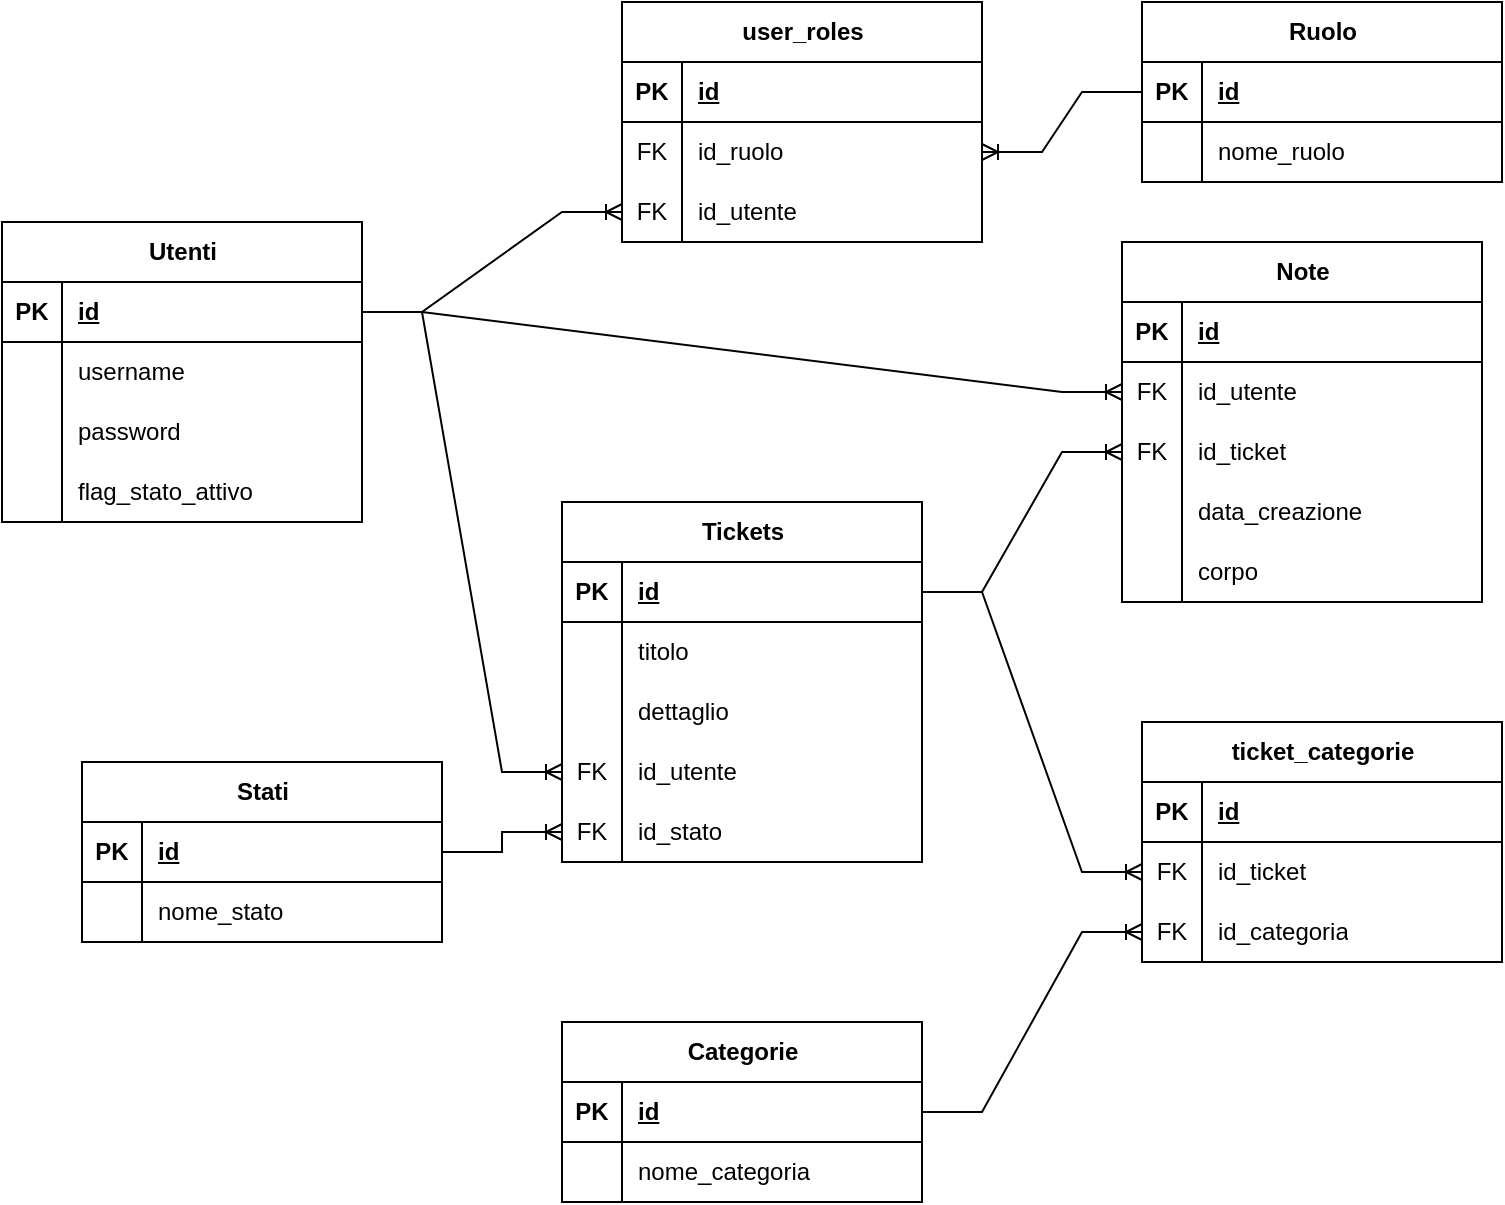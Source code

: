 <mxfile version="24.5.4" type="device">
  <diagram id="R2lEEEUBdFMjLlhIrx00" name="Page-1">
    <mxGraphModel dx="1122" dy="615" grid="1" gridSize="10" guides="1" tooltips="1" connect="1" arrows="1" fold="1" page="1" pageScale="1" pageWidth="850" pageHeight="1100" math="0" shadow="0" extFonts="Permanent Marker^https://fonts.googleapis.com/css?family=Permanent+Marker">
      <root>
        <mxCell id="0" />
        <mxCell id="1" parent="0" />
        <mxCell id="zZcXMnrEHXtd3ivejNLc-14" value="Tickets" style="shape=table;startSize=30;container=1;collapsible=1;childLayout=tableLayout;fixedRows=1;rowLines=0;fontStyle=1;align=center;resizeLast=1;html=1;" vertex="1" parent="1">
          <mxGeometry x="300" y="520" width="180" height="180" as="geometry" />
        </mxCell>
        <mxCell id="zZcXMnrEHXtd3ivejNLc-15" value="" style="shape=tableRow;horizontal=0;startSize=0;swimlaneHead=0;swimlaneBody=0;fillColor=none;collapsible=0;dropTarget=0;points=[[0,0.5],[1,0.5]];portConstraint=eastwest;top=0;left=0;right=0;bottom=1;" vertex="1" parent="zZcXMnrEHXtd3ivejNLc-14">
          <mxGeometry y="30" width="180" height="30" as="geometry" />
        </mxCell>
        <mxCell id="zZcXMnrEHXtd3ivejNLc-16" value="PK" style="shape=partialRectangle;connectable=0;fillColor=none;top=0;left=0;bottom=0;right=0;fontStyle=1;overflow=hidden;whiteSpace=wrap;html=1;" vertex="1" parent="zZcXMnrEHXtd3ivejNLc-15">
          <mxGeometry width="30" height="30" as="geometry">
            <mxRectangle width="30" height="30" as="alternateBounds" />
          </mxGeometry>
        </mxCell>
        <mxCell id="zZcXMnrEHXtd3ivejNLc-17" value="id" style="shape=partialRectangle;connectable=0;fillColor=none;top=0;left=0;bottom=0;right=0;align=left;spacingLeft=6;fontStyle=5;overflow=hidden;whiteSpace=wrap;html=1;" vertex="1" parent="zZcXMnrEHXtd3ivejNLc-15">
          <mxGeometry x="30" width="150" height="30" as="geometry">
            <mxRectangle width="150" height="30" as="alternateBounds" />
          </mxGeometry>
        </mxCell>
        <mxCell id="zZcXMnrEHXtd3ivejNLc-24" value="" style="shape=tableRow;horizontal=0;startSize=0;swimlaneHead=0;swimlaneBody=0;fillColor=none;collapsible=0;dropTarget=0;points=[[0,0.5],[1,0.5]];portConstraint=eastwest;top=0;left=0;right=0;bottom=0;" vertex="1" parent="zZcXMnrEHXtd3ivejNLc-14">
          <mxGeometry y="60" width="180" height="30" as="geometry" />
        </mxCell>
        <mxCell id="zZcXMnrEHXtd3ivejNLc-25" value="" style="shape=partialRectangle;connectable=0;fillColor=none;top=0;left=0;bottom=0;right=0;editable=1;overflow=hidden;whiteSpace=wrap;html=1;" vertex="1" parent="zZcXMnrEHXtd3ivejNLc-24">
          <mxGeometry width="30" height="30" as="geometry">
            <mxRectangle width="30" height="30" as="alternateBounds" />
          </mxGeometry>
        </mxCell>
        <mxCell id="zZcXMnrEHXtd3ivejNLc-26" value="titolo" style="shape=partialRectangle;connectable=0;fillColor=none;top=0;left=0;bottom=0;right=0;align=left;spacingLeft=6;overflow=hidden;whiteSpace=wrap;html=1;" vertex="1" parent="zZcXMnrEHXtd3ivejNLc-24">
          <mxGeometry x="30" width="150" height="30" as="geometry">
            <mxRectangle width="150" height="30" as="alternateBounds" />
          </mxGeometry>
        </mxCell>
        <mxCell id="zZcXMnrEHXtd3ivejNLc-136" value="" style="shape=tableRow;horizontal=0;startSize=0;swimlaneHead=0;swimlaneBody=0;fillColor=none;collapsible=0;dropTarget=0;points=[[0,0.5],[1,0.5]];portConstraint=eastwest;top=0;left=0;right=0;bottom=0;" vertex="1" parent="zZcXMnrEHXtd3ivejNLc-14">
          <mxGeometry y="90" width="180" height="30" as="geometry" />
        </mxCell>
        <mxCell id="zZcXMnrEHXtd3ivejNLc-137" value="" style="shape=partialRectangle;connectable=0;fillColor=none;top=0;left=0;bottom=0;right=0;editable=1;overflow=hidden;whiteSpace=wrap;html=1;" vertex="1" parent="zZcXMnrEHXtd3ivejNLc-136">
          <mxGeometry width="30" height="30" as="geometry">
            <mxRectangle width="30" height="30" as="alternateBounds" />
          </mxGeometry>
        </mxCell>
        <mxCell id="zZcXMnrEHXtd3ivejNLc-138" value="dettaglio" style="shape=partialRectangle;connectable=0;fillColor=none;top=0;left=0;bottom=0;right=0;align=left;spacingLeft=6;overflow=hidden;whiteSpace=wrap;html=1;" vertex="1" parent="zZcXMnrEHXtd3ivejNLc-136">
          <mxGeometry x="30" width="150" height="30" as="geometry">
            <mxRectangle width="150" height="30" as="alternateBounds" />
          </mxGeometry>
        </mxCell>
        <mxCell id="zZcXMnrEHXtd3ivejNLc-21" value="" style="shape=tableRow;horizontal=0;startSize=0;swimlaneHead=0;swimlaneBody=0;fillColor=none;collapsible=0;dropTarget=0;points=[[0,0.5],[1,0.5]];portConstraint=eastwest;top=0;left=0;right=0;bottom=0;" vertex="1" parent="zZcXMnrEHXtd3ivejNLc-14">
          <mxGeometry y="120" width="180" height="30" as="geometry" />
        </mxCell>
        <mxCell id="zZcXMnrEHXtd3ivejNLc-22" value="FK" style="shape=partialRectangle;connectable=0;fillColor=none;top=0;left=0;bottom=0;right=0;editable=1;overflow=hidden;whiteSpace=wrap;html=1;" vertex="1" parent="zZcXMnrEHXtd3ivejNLc-21">
          <mxGeometry width="30" height="30" as="geometry">
            <mxRectangle width="30" height="30" as="alternateBounds" />
          </mxGeometry>
        </mxCell>
        <mxCell id="zZcXMnrEHXtd3ivejNLc-23" value="id_utente" style="shape=partialRectangle;connectable=0;fillColor=none;top=0;left=0;bottom=0;right=0;align=left;spacingLeft=6;overflow=hidden;whiteSpace=wrap;html=1;" vertex="1" parent="zZcXMnrEHXtd3ivejNLc-21">
          <mxGeometry x="30" width="150" height="30" as="geometry">
            <mxRectangle width="150" height="30" as="alternateBounds" />
          </mxGeometry>
        </mxCell>
        <mxCell id="zZcXMnrEHXtd3ivejNLc-18" value="" style="shape=tableRow;horizontal=0;startSize=0;swimlaneHead=0;swimlaneBody=0;fillColor=none;collapsible=0;dropTarget=0;points=[[0,0.5],[1,0.5]];portConstraint=eastwest;top=0;left=0;right=0;bottom=0;" vertex="1" parent="zZcXMnrEHXtd3ivejNLc-14">
          <mxGeometry y="150" width="180" height="30" as="geometry" />
        </mxCell>
        <mxCell id="zZcXMnrEHXtd3ivejNLc-19" value="FK" style="shape=partialRectangle;connectable=0;fillColor=none;top=0;left=0;bottom=0;right=0;editable=1;overflow=hidden;whiteSpace=wrap;html=1;" vertex="1" parent="zZcXMnrEHXtd3ivejNLc-18">
          <mxGeometry width="30" height="30" as="geometry">
            <mxRectangle width="30" height="30" as="alternateBounds" />
          </mxGeometry>
        </mxCell>
        <mxCell id="zZcXMnrEHXtd3ivejNLc-20" value="id_stato" style="shape=partialRectangle;connectable=0;fillColor=none;top=0;left=0;bottom=0;right=0;align=left;spacingLeft=6;overflow=hidden;whiteSpace=wrap;html=1;" vertex="1" parent="zZcXMnrEHXtd3ivejNLc-18">
          <mxGeometry x="30" width="150" height="30" as="geometry">
            <mxRectangle width="150" height="30" as="alternateBounds" />
          </mxGeometry>
        </mxCell>
        <mxCell id="zZcXMnrEHXtd3ivejNLc-27" value="Stati" style="shape=table;startSize=30;container=1;collapsible=1;childLayout=tableLayout;fixedRows=1;rowLines=0;fontStyle=1;align=center;resizeLast=1;html=1;" vertex="1" parent="1">
          <mxGeometry x="60" y="650" width="180" height="90" as="geometry" />
        </mxCell>
        <mxCell id="zZcXMnrEHXtd3ivejNLc-28" value="" style="shape=tableRow;horizontal=0;startSize=0;swimlaneHead=0;swimlaneBody=0;fillColor=none;collapsible=0;dropTarget=0;points=[[0,0.5],[1,0.5]];portConstraint=eastwest;top=0;left=0;right=0;bottom=1;" vertex="1" parent="zZcXMnrEHXtd3ivejNLc-27">
          <mxGeometry y="30" width="180" height="30" as="geometry" />
        </mxCell>
        <mxCell id="zZcXMnrEHXtd3ivejNLc-29" value="PK" style="shape=partialRectangle;connectable=0;fillColor=none;top=0;left=0;bottom=0;right=0;fontStyle=1;overflow=hidden;whiteSpace=wrap;html=1;" vertex="1" parent="zZcXMnrEHXtd3ivejNLc-28">
          <mxGeometry width="30" height="30" as="geometry">
            <mxRectangle width="30" height="30" as="alternateBounds" />
          </mxGeometry>
        </mxCell>
        <mxCell id="zZcXMnrEHXtd3ivejNLc-30" value="id" style="shape=partialRectangle;connectable=0;fillColor=none;top=0;left=0;bottom=0;right=0;align=left;spacingLeft=6;fontStyle=5;overflow=hidden;whiteSpace=wrap;html=1;" vertex="1" parent="zZcXMnrEHXtd3ivejNLc-28">
          <mxGeometry x="30" width="150" height="30" as="geometry">
            <mxRectangle width="150" height="30" as="alternateBounds" />
          </mxGeometry>
        </mxCell>
        <mxCell id="zZcXMnrEHXtd3ivejNLc-31" value="" style="shape=tableRow;horizontal=0;startSize=0;swimlaneHead=0;swimlaneBody=0;fillColor=none;collapsible=0;dropTarget=0;points=[[0,0.5],[1,0.5]];portConstraint=eastwest;top=0;left=0;right=0;bottom=0;" vertex="1" parent="zZcXMnrEHXtd3ivejNLc-27">
          <mxGeometry y="60" width="180" height="30" as="geometry" />
        </mxCell>
        <mxCell id="zZcXMnrEHXtd3ivejNLc-32" value="" style="shape=partialRectangle;connectable=0;fillColor=none;top=0;left=0;bottom=0;right=0;editable=1;overflow=hidden;whiteSpace=wrap;html=1;" vertex="1" parent="zZcXMnrEHXtd3ivejNLc-31">
          <mxGeometry width="30" height="30" as="geometry">
            <mxRectangle width="30" height="30" as="alternateBounds" />
          </mxGeometry>
        </mxCell>
        <mxCell id="zZcXMnrEHXtd3ivejNLc-33" value="nome_stato" style="shape=partialRectangle;connectable=0;fillColor=none;top=0;left=0;bottom=0;right=0;align=left;spacingLeft=6;overflow=hidden;whiteSpace=wrap;html=1;" vertex="1" parent="zZcXMnrEHXtd3ivejNLc-31">
          <mxGeometry x="30" width="150" height="30" as="geometry">
            <mxRectangle width="150" height="30" as="alternateBounds" />
          </mxGeometry>
        </mxCell>
        <mxCell id="zZcXMnrEHXtd3ivejNLc-40" value="Note" style="shape=table;startSize=30;container=1;collapsible=1;childLayout=tableLayout;fixedRows=1;rowLines=0;fontStyle=1;align=center;resizeLast=1;html=1;" vertex="1" parent="1">
          <mxGeometry x="580" y="390" width="180" height="180" as="geometry" />
        </mxCell>
        <mxCell id="zZcXMnrEHXtd3ivejNLc-41" value="" style="shape=tableRow;horizontal=0;startSize=0;swimlaneHead=0;swimlaneBody=0;fillColor=none;collapsible=0;dropTarget=0;points=[[0,0.5],[1,0.5]];portConstraint=eastwest;top=0;left=0;right=0;bottom=1;" vertex="1" parent="zZcXMnrEHXtd3ivejNLc-40">
          <mxGeometry y="30" width="180" height="30" as="geometry" />
        </mxCell>
        <mxCell id="zZcXMnrEHXtd3ivejNLc-42" value="PK" style="shape=partialRectangle;connectable=0;fillColor=none;top=0;left=0;bottom=0;right=0;fontStyle=1;overflow=hidden;whiteSpace=wrap;html=1;" vertex="1" parent="zZcXMnrEHXtd3ivejNLc-41">
          <mxGeometry width="30" height="30" as="geometry">
            <mxRectangle width="30" height="30" as="alternateBounds" />
          </mxGeometry>
        </mxCell>
        <mxCell id="zZcXMnrEHXtd3ivejNLc-43" value="id" style="shape=partialRectangle;connectable=0;fillColor=none;top=0;left=0;bottom=0;right=0;align=left;spacingLeft=6;fontStyle=5;overflow=hidden;whiteSpace=wrap;html=1;" vertex="1" parent="zZcXMnrEHXtd3ivejNLc-41">
          <mxGeometry x="30" width="150" height="30" as="geometry">
            <mxRectangle width="150" height="30" as="alternateBounds" />
          </mxGeometry>
        </mxCell>
        <mxCell id="zZcXMnrEHXtd3ivejNLc-47" value="" style="shape=tableRow;horizontal=0;startSize=0;swimlaneHead=0;swimlaneBody=0;fillColor=none;collapsible=0;dropTarget=0;points=[[0,0.5],[1,0.5]];portConstraint=eastwest;top=0;left=0;right=0;bottom=0;" vertex="1" parent="zZcXMnrEHXtd3ivejNLc-40">
          <mxGeometry y="60" width="180" height="30" as="geometry" />
        </mxCell>
        <mxCell id="zZcXMnrEHXtd3ivejNLc-48" value="FK" style="shape=partialRectangle;connectable=0;fillColor=none;top=0;left=0;bottom=0;right=0;editable=1;overflow=hidden;whiteSpace=wrap;html=1;" vertex="1" parent="zZcXMnrEHXtd3ivejNLc-47">
          <mxGeometry width="30" height="30" as="geometry">
            <mxRectangle width="30" height="30" as="alternateBounds" />
          </mxGeometry>
        </mxCell>
        <mxCell id="zZcXMnrEHXtd3ivejNLc-49" value="id_utente" style="shape=partialRectangle;connectable=0;fillColor=none;top=0;left=0;bottom=0;right=0;align=left;spacingLeft=6;overflow=hidden;whiteSpace=wrap;html=1;" vertex="1" parent="zZcXMnrEHXtd3ivejNLc-47">
          <mxGeometry x="30" width="150" height="30" as="geometry">
            <mxRectangle width="150" height="30" as="alternateBounds" />
          </mxGeometry>
        </mxCell>
        <mxCell id="zZcXMnrEHXtd3ivejNLc-44" value="" style="shape=tableRow;horizontal=0;startSize=0;swimlaneHead=0;swimlaneBody=0;fillColor=none;collapsible=0;dropTarget=0;points=[[0,0.5],[1,0.5]];portConstraint=eastwest;top=0;left=0;right=0;bottom=0;" vertex="1" parent="zZcXMnrEHXtd3ivejNLc-40">
          <mxGeometry y="90" width="180" height="30" as="geometry" />
        </mxCell>
        <mxCell id="zZcXMnrEHXtd3ivejNLc-45" value="FK" style="shape=partialRectangle;connectable=0;fillColor=none;top=0;left=0;bottom=0;right=0;editable=1;overflow=hidden;whiteSpace=wrap;html=1;" vertex="1" parent="zZcXMnrEHXtd3ivejNLc-44">
          <mxGeometry width="30" height="30" as="geometry">
            <mxRectangle width="30" height="30" as="alternateBounds" />
          </mxGeometry>
        </mxCell>
        <mxCell id="zZcXMnrEHXtd3ivejNLc-46" value="id_ticket" style="shape=partialRectangle;connectable=0;fillColor=none;top=0;left=0;bottom=0;right=0;align=left;spacingLeft=6;overflow=hidden;whiteSpace=wrap;html=1;" vertex="1" parent="zZcXMnrEHXtd3ivejNLc-44">
          <mxGeometry x="30" width="150" height="30" as="geometry">
            <mxRectangle width="150" height="30" as="alternateBounds" />
          </mxGeometry>
        </mxCell>
        <mxCell id="zZcXMnrEHXtd3ivejNLc-50" value="" style="shape=tableRow;horizontal=0;startSize=0;swimlaneHead=0;swimlaneBody=0;fillColor=none;collapsible=0;dropTarget=0;points=[[0,0.5],[1,0.5]];portConstraint=eastwest;top=0;left=0;right=0;bottom=0;" vertex="1" parent="zZcXMnrEHXtd3ivejNLc-40">
          <mxGeometry y="120" width="180" height="30" as="geometry" />
        </mxCell>
        <mxCell id="zZcXMnrEHXtd3ivejNLc-51" value="" style="shape=partialRectangle;connectable=0;fillColor=none;top=0;left=0;bottom=0;right=0;editable=1;overflow=hidden;whiteSpace=wrap;html=1;" vertex="1" parent="zZcXMnrEHXtd3ivejNLc-50">
          <mxGeometry width="30" height="30" as="geometry">
            <mxRectangle width="30" height="30" as="alternateBounds" />
          </mxGeometry>
        </mxCell>
        <mxCell id="zZcXMnrEHXtd3ivejNLc-52" value="data_creazione" style="shape=partialRectangle;connectable=0;fillColor=none;top=0;left=0;bottom=0;right=0;align=left;spacingLeft=6;overflow=hidden;whiteSpace=wrap;html=1;" vertex="1" parent="zZcXMnrEHXtd3ivejNLc-50">
          <mxGeometry x="30" width="150" height="30" as="geometry">
            <mxRectangle width="150" height="30" as="alternateBounds" />
          </mxGeometry>
        </mxCell>
        <mxCell id="zZcXMnrEHXtd3ivejNLc-139" value="" style="shape=tableRow;horizontal=0;startSize=0;swimlaneHead=0;swimlaneBody=0;fillColor=none;collapsible=0;dropTarget=0;points=[[0,0.5],[1,0.5]];portConstraint=eastwest;top=0;left=0;right=0;bottom=0;" vertex="1" parent="zZcXMnrEHXtd3ivejNLc-40">
          <mxGeometry y="150" width="180" height="30" as="geometry" />
        </mxCell>
        <mxCell id="zZcXMnrEHXtd3ivejNLc-140" value="" style="shape=partialRectangle;connectable=0;fillColor=none;top=0;left=0;bottom=0;right=0;editable=1;overflow=hidden;whiteSpace=wrap;html=1;" vertex="1" parent="zZcXMnrEHXtd3ivejNLc-139">
          <mxGeometry width="30" height="30" as="geometry">
            <mxRectangle width="30" height="30" as="alternateBounds" />
          </mxGeometry>
        </mxCell>
        <mxCell id="zZcXMnrEHXtd3ivejNLc-141" value="corpo" style="shape=partialRectangle;connectable=0;fillColor=none;top=0;left=0;bottom=0;right=0;align=left;spacingLeft=6;overflow=hidden;whiteSpace=wrap;html=1;" vertex="1" parent="zZcXMnrEHXtd3ivejNLc-139">
          <mxGeometry x="30" width="150" height="30" as="geometry">
            <mxRectangle width="150" height="30" as="alternateBounds" />
          </mxGeometry>
        </mxCell>
        <mxCell id="zZcXMnrEHXtd3ivejNLc-53" value="Categorie" style="shape=table;startSize=30;container=1;collapsible=1;childLayout=tableLayout;fixedRows=1;rowLines=0;fontStyle=1;align=center;resizeLast=1;html=1;" vertex="1" parent="1">
          <mxGeometry x="300" y="780" width="180" height="90" as="geometry" />
        </mxCell>
        <mxCell id="zZcXMnrEHXtd3ivejNLc-54" value="" style="shape=tableRow;horizontal=0;startSize=0;swimlaneHead=0;swimlaneBody=0;fillColor=none;collapsible=0;dropTarget=0;points=[[0,0.5],[1,0.5]];portConstraint=eastwest;top=0;left=0;right=0;bottom=1;" vertex="1" parent="zZcXMnrEHXtd3ivejNLc-53">
          <mxGeometry y="30" width="180" height="30" as="geometry" />
        </mxCell>
        <mxCell id="zZcXMnrEHXtd3ivejNLc-55" value="PK" style="shape=partialRectangle;connectable=0;fillColor=none;top=0;left=0;bottom=0;right=0;fontStyle=1;overflow=hidden;whiteSpace=wrap;html=1;" vertex="1" parent="zZcXMnrEHXtd3ivejNLc-54">
          <mxGeometry width="30" height="30" as="geometry">
            <mxRectangle width="30" height="30" as="alternateBounds" />
          </mxGeometry>
        </mxCell>
        <mxCell id="zZcXMnrEHXtd3ivejNLc-56" value="id" style="shape=partialRectangle;connectable=0;fillColor=none;top=0;left=0;bottom=0;right=0;align=left;spacingLeft=6;fontStyle=5;overflow=hidden;whiteSpace=wrap;html=1;" vertex="1" parent="zZcXMnrEHXtd3ivejNLc-54">
          <mxGeometry x="30" width="150" height="30" as="geometry">
            <mxRectangle width="150" height="30" as="alternateBounds" />
          </mxGeometry>
        </mxCell>
        <mxCell id="zZcXMnrEHXtd3ivejNLc-57" value="" style="shape=tableRow;horizontal=0;startSize=0;swimlaneHead=0;swimlaneBody=0;fillColor=none;collapsible=0;dropTarget=0;points=[[0,0.5],[1,0.5]];portConstraint=eastwest;top=0;left=0;right=0;bottom=0;" vertex="1" parent="zZcXMnrEHXtd3ivejNLc-53">
          <mxGeometry y="60" width="180" height="30" as="geometry" />
        </mxCell>
        <mxCell id="zZcXMnrEHXtd3ivejNLc-58" value="" style="shape=partialRectangle;connectable=0;fillColor=none;top=0;left=0;bottom=0;right=0;editable=1;overflow=hidden;whiteSpace=wrap;html=1;" vertex="1" parent="zZcXMnrEHXtd3ivejNLc-57">
          <mxGeometry width="30" height="30" as="geometry">
            <mxRectangle width="30" height="30" as="alternateBounds" />
          </mxGeometry>
        </mxCell>
        <mxCell id="zZcXMnrEHXtd3ivejNLc-59" value="nome_categoria" style="shape=partialRectangle;connectable=0;fillColor=none;top=0;left=0;bottom=0;right=0;align=left;spacingLeft=6;overflow=hidden;whiteSpace=wrap;html=1;" vertex="1" parent="zZcXMnrEHXtd3ivejNLc-57">
          <mxGeometry x="30" width="150" height="30" as="geometry">
            <mxRectangle width="150" height="30" as="alternateBounds" />
          </mxGeometry>
        </mxCell>
        <mxCell id="zZcXMnrEHXtd3ivejNLc-66" value="Utenti" style="shape=table;startSize=30;container=1;collapsible=1;childLayout=tableLayout;fixedRows=1;rowLines=0;fontStyle=1;align=center;resizeLast=1;html=1;" vertex="1" parent="1">
          <mxGeometry x="20" y="380" width="180" height="150" as="geometry" />
        </mxCell>
        <mxCell id="zZcXMnrEHXtd3ivejNLc-67" value="" style="shape=tableRow;horizontal=0;startSize=0;swimlaneHead=0;swimlaneBody=0;fillColor=none;collapsible=0;dropTarget=0;points=[[0,0.5],[1,0.5]];portConstraint=eastwest;top=0;left=0;right=0;bottom=1;" vertex="1" parent="zZcXMnrEHXtd3ivejNLc-66">
          <mxGeometry y="30" width="180" height="30" as="geometry" />
        </mxCell>
        <mxCell id="zZcXMnrEHXtd3ivejNLc-68" value="PK" style="shape=partialRectangle;connectable=0;fillColor=none;top=0;left=0;bottom=0;right=0;fontStyle=1;overflow=hidden;whiteSpace=wrap;html=1;" vertex="1" parent="zZcXMnrEHXtd3ivejNLc-67">
          <mxGeometry width="30" height="30" as="geometry">
            <mxRectangle width="30" height="30" as="alternateBounds" />
          </mxGeometry>
        </mxCell>
        <mxCell id="zZcXMnrEHXtd3ivejNLc-69" value="id" style="shape=partialRectangle;connectable=0;fillColor=none;top=0;left=0;bottom=0;right=0;align=left;spacingLeft=6;fontStyle=5;overflow=hidden;whiteSpace=wrap;html=1;" vertex="1" parent="zZcXMnrEHXtd3ivejNLc-67">
          <mxGeometry x="30" width="150" height="30" as="geometry">
            <mxRectangle width="150" height="30" as="alternateBounds" />
          </mxGeometry>
        </mxCell>
        <mxCell id="zZcXMnrEHXtd3ivejNLc-70" value="" style="shape=tableRow;horizontal=0;startSize=0;swimlaneHead=0;swimlaneBody=0;fillColor=none;collapsible=0;dropTarget=0;points=[[0,0.5],[1,0.5]];portConstraint=eastwest;top=0;left=0;right=0;bottom=0;" vertex="1" parent="zZcXMnrEHXtd3ivejNLc-66">
          <mxGeometry y="60" width="180" height="30" as="geometry" />
        </mxCell>
        <mxCell id="zZcXMnrEHXtd3ivejNLc-71" value="" style="shape=partialRectangle;connectable=0;fillColor=none;top=0;left=0;bottom=0;right=0;editable=1;overflow=hidden;whiteSpace=wrap;html=1;" vertex="1" parent="zZcXMnrEHXtd3ivejNLc-70">
          <mxGeometry width="30" height="30" as="geometry">
            <mxRectangle width="30" height="30" as="alternateBounds" />
          </mxGeometry>
        </mxCell>
        <mxCell id="zZcXMnrEHXtd3ivejNLc-72" value="username" style="shape=partialRectangle;connectable=0;fillColor=none;top=0;left=0;bottom=0;right=0;align=left;spacingLeft=6;overflow=hidden;whiteSpace=wrap;html=1;" vertex="1" parent="zZcXMnrEHXtd3ivejNLc-70">
          <mxGeometry x="30" width="150" height="30" as="geometry">
            <mxRectangle width="150" height="30" as="alternateBounds" />
          </mxGeometry>
        </mxCell>
        <mxCell id="zZcXMnrEHXtd3ivejNLc-76" value="" style="shape=tableRow;horizontal=0;startSize=0;swimlaneHead=0;swimlaneBody=0;fillColor=none;collapsible=0;dropTarget=0;points=[[0,0.5],[1,0.5]];portConstraint=eastwest;top=0;left=0;right=0;bottom=0;" vertex="1" parent="zZcXMnrEHXtd3ivejNLc-66">
          <mxGeometry y="90" width="180" height="30" as="geometry" />
        </mxCell>
        <mxCell id="zZcXMnrEHXtd3ivejNLc-77" value="" style="shape=partialRectangle;connectable=0;fillColor=none;top=0;left=0;bottom=0;right=0;editable=1;overflow=hidden;whiteSpace=wrap;html=1;" vertex="1" parent="zZcXMnrEHXtd3ivejNLc-76">
          <mxGeometry width="30" height="30" as="geometry">
            <mxRectangle width="30" height="30" as="alternateBounds" />
          </mxGeometry>
        </mxCell>
        <mxCell id="zZcXMnrEHXtd3ivejNLc-78" value="password" style="shape=partialRectangle;connectable=0;fillColor=none;top=0;left=0;bottom=0;right=0;align=left;spacingLeft=6;overflow=hidden;whiteSpace=wrap;html=1;" vertex="1" parent="zZcXMnrEHXtd3ivejNLc-76">
          <mxGeometry x="30" width="150" height="30" as="geometry">
            <mxRectangle width="150" height="30" as="alternateBounds" />
          </mxGeometry>
        </mxCell>
        <mxCell id="zZcXMnrEHXtd3ivejNLc-73" value="" style="shape=tableRow;horizontal=0;startSize=0;swimlaneHead=0;swimlaneBody=0;fillColor=none;collapsible=0;dropTarget=0;points=[[0,0.5],[1,0.5]];portConstraint=eastwest;top=0;left=0;right=0;bottom=0;" vertex="1" parent="zZcXMnrEHXtd3ivejNLc-66">
          <mxGeometry y="120" width="180" height="30" as="geometry" />
        </mxCell>
        <mxCell id="zZcXMnrEHXtd3ivejNLc-74" value="" style="shape=partialRectangle;connectable=0;fillColor=none;top=0;left=0;bottom=0;right=0;editable=1;overflow=hidden;whiteSpace=wrap;html=1;" vertex="1" parent="zZcXMnrEHXtd3ivejNLc-73">
          <mxGeometry width="30" height="30" as="geometry">
            <mxRectangle width="30" height="30" as="alternateBounds" />
          </mxGeometry>
        </mxCell>
        <mxCell id="zZcXMnrEHXtd3ivejNLc-75" value="flag_stato_attivo" style="shape=partialRectangle;connectable=0;fillColor=none;top=0;left=0;bottom=0;right=0;align=left;spacingLeft=6;overflow=hidden;whiteSpace=wrap;html=1;" vertex="1" parent="zZcXMnrEHXtd3ivejNLc-73">
          <mxGeometry x="30" width="150" height="30" as="geometry">
            <mxRectangle width="150" height="30" as="alternateBounds" />
          </mxGeometry>
        </mxCell>
        <mxCell id="zZcXMnrEHXtd3ivejNLc-79" value="" style="edgeStyle=entityRelationEdgeStyle;fontSize=12;html=1;endArrow=ERoneToMany;rounded=0;" edge="1" parent="1" source="zZcXMnrEHXtd3ivejNLc-28" target="zZcXMnrEHXtd3ivejNLc-18">
          <mxGeometry width="100" height="100" relative="1" as="geometry">
            <mxPoint x="350" y="1010" as="sourcePoint" />
            <mxPoint x="450" y="910" as="targetPoint" />
          </mxGeometry>
        </mxCell>
        <mxCell id="zZcXMnrEHXtd3ivejNLc-84" value="" style="edgeStyle=entityRelationEdgeStyle;fontSize=12;html=1;endArrow=ERoneToMany;rounded=0;" edge="1" parent="1" source="zZcXMnrEHXtd3ivejNLc-15" target="zZcXMnrEHXtd3ivejNLc-44">
          <mxGeometry width="100" height="100" relative="1" as="geometry">
            <mxPoint x="350" y="1010" as="sourcePoint" />
            <mxPoint x="450" y="910" as="targetPoint" />
          </mxGeometry>
        </mxCell>
        <mxCell id="zZcXMnrEHXtd3ivejNLc-85" value="ticket_categorie" style="shape=table;startSize=30;container=1;collapsible=1;childLayout=tableLayout;fixedRows=1;rowLines=0;fontStyle=1;align=center;resizeLast=1;html=1;" vertex="1" parent="1">
          <mxGeometry x="590" y="630" width="180" height="120" as="geometry" />
        </mxCell>
        <mxCell id="zZcXMnrEHXtd3ivejNLc-86" value="" style="shape=tableRow;horizontal=0;startSize=0;swimlaneHead=0;swimlaneBody=0;fillColor=none;collapsible=0;dropTarget=0;points=[[0,0.5],[1,0.5]];portConstraint=eastwest;top=0;left=0;right=0;bottom=1;" vertex="1" parent="zZcXMnrEHXtd3ivejNLc-85">
          <mxGeometry y="30" width="180" height="30" as="geometry" />
        </mxCell>
        <mxCell id="zZcXMnrEHXtd3ivejNLc-87" value="PK" style="shape=partialRectangle;connectable=0;fillColor=none;top=0;left=0;bottom=0;right=0;fontStyle=1;overflow=hidden;whiteSpace=wrap;html=1;" vertex="1" parent="zZcXMnrEHXtd3ivejNLc-86">
          <mxGeometry width="30" height="30" as="geometry">
            <mxRectangle width="30" height="30" as="alternateBounds" />
          </mxGeometry>
        </mxCell>
        <mxCell id="zZcXMnrEHXtd3ivejNLc-88" value="id" style="shape=partialRectangle;connectable=0;fillColor=none;top=0;left=0;bottom=0;right=0;align=left;spacingLeft=6;fontStyle=5;overflow=hidden;whiteSpace=wrap;html=1;" vertex="1" parent="zZcXMnrEHXtd3ivejNLc-86">
          <mxGeometry x="30" width="150" height="30" as="geometry">
            <mxRectangle width="150" height="30" as="alternateBounds" />
          </mxGeometry>
        </mxCell>
        <mxCell id="zZcXMnrEHXtd3ivejNLc-89" value="" style="shape=tableRow;horizontal=0;startSize=0;swimlaneHead=0;swimlaneBody=0;fillColor=none;collapsible=0;dropTarget=0;points=[[0,0.5],[1,0.5]];portConstraint=eastwest;top=0;left=0;right=0;bottom=0;" vertex="1" parent="zZcXMnrEHXtd3ivejNLc-85">
          <mxGeometry y="60" width="180" height="30" as="geometry" />
        </mxCell>
        <mxCell id="zZcXMnrEHXtd3ivejNLc-90" value="FK" style="shape=partialRectangle;connectable=0;fillColor=none;top=0;left=0;bottom=0;right=0;editable=1;overflow=hidden;whiteSpace=wrap;html=1;" vertex="1" parent="zZcXMnrEHXtd3ivejNLc-89">
          <mxGeometry width="30" height="30" as="geometry">
            <mxRectangle width="30" height="30" as="alternateBounds" />
          </mxGeometry>
        </mxCell>
        <mxCell id="zZcXMnrEHXtd3ivejNLc-91" value="id_ticket" style="shape=partialRectangle;connectable=0;fillColor=none;top=0;left=0;bottom=0;right=0;align=left;spacingLeft=6;overflow=hidden;whiteSpace=wrap;html=1;" vertex="1" parent="zZcXMnrEHXtd3ivejNLc-89">
          <mxGeometry x="30" width="150" height="30" as="geometry">
            <mxRectangle width="150" height="30" as="alternateBounds" />
          </mxGeometry>
        </mxCell>
        <mxCell id="zZcXMnrEHXtd3ivejNLc-92" value="" style="shape=tableRow;horizontal=0;startSize=0;swimlaneHead=0;swimlaneBody=0;fillColor=none;collapsible=0;dropTarget=0;points=[[0,0.5],[1,0.5]];portConstraint=eastwest;top=0;left=0;right=0;bottom=0;" vertex="1" parent="zZcXMnrEHXtd3ivejNLc-85">
          <mxGeometry y="90" width="180" height="30" as="geometry" />
        </mxCell>
        <mxCell id="zZcXMnrEHXtd3ivejNLc-93" value="FK" style="shape=partialRectangle;connectable=0;fillColor=none;top=0;left=0;bottom=0;right=0;editable=1;overflow=hidden;whiteSpace=wrap;html=1;" vertex="1" parent="zZcXMnrEHXtd3ivejNLc-92">
          <mxGeometry width="30" height="30" as="geometry">
            <mxRectangle width="30" height="30" as="alternateBounds" />
          </mxGeometry>
        </mxCell>
        <mxCell id="zZcXMnrEHXtd3ivejNLc-94" value="id_categoria" style="shape=partialRectangle;connectable=0;fillColor=none;top=0;left=0;bottom=0;right=0;align=left;spacingLeft=6;overflow=hidden;whiteSpace=wrap;html=1;" vertex="1" parent="zZcXMnrEHXtd3ivejNLc-92">
          <mxGeometry x="30" width="150" height="30" as="geometry">
            <mxRectangle width="150" height="30" as="alternateBounds" />
          </mxGeometry>
        </mxCell>
        <mxCell id="zZcXMnrEHXtd3ivejNLc-100" value="" style="edgeStyle=entityRelationEdgeStyle;fontSize=12;html=1;endArrow=ERoneToMany;rounded=0;" edge="1" parent="1" source="zZcXMnrEHXtd3ivejNLc-15" target="zZcXMnrEHXtd3ivejNLc-89">
          <mxGeometry width="100" height="100" relative="1" as="geometry">
            <mxPoint x="580" y="945" as="sourcePoint" />
            <mxPoint x="680" y="845" as="targetPoint" />
            <Array as="points">
              <mxPoint x="630" y="945" />
              <mxPoint x="850" y="1075" />
            </Array>
          </mxGeometry>
        </mxCell>
        <mxCell id="zZcXMnrEHXtd3ivejNLc-101" value="" style="edgeStyle=entityRelationEdgeStyle;fontSize=12;html=1;endArrow=ERoneToMany;rounded=0;" edge="1" parent="1" source="zZcXMnrEHXtd3ivejNLc-54" target="zZcXMnrEHXtd3ivejNLc-92">
          <mxGeometry width="100" height="100" relative="1" as="geometry">
            <mxPoint x="200" y="1070" as="sourcePoint" />
            <mxPoint x="300" y="970" as="targetPoint" />
            <Array as="points">
              <mxPoint x="40" y="1170" />
            </Array>
          </mxGeometry>
        </mxCell>
        <mxCell id="zZcXMnrEHXtd3ivejNLc-103" value="" style="edgeStyle=entityRelationEdgeStyle;fontSize=12;html=1;endArrow=ERoneToMany;rounded=0;" edge="1" parent="1" source="zZcXMnrEHXtd3ivejNLc-67" target="zZcXMnrEHXtd3ivejNLc-21">
          <mxGeometry width="100" height="100" relative="1" as="geometry">
            <mxPoint x="360" y="530" as="sourcePoint" />
            <mxPoint x="460" y="430" as="targetPoint" />
            <Array as="points">
              <mxPoint x="210" y="580" />
            </Array>
          </mxGeometry>
        </mxCell>
        <mxCell id="zZcXMnrEHXtd3ivejNLc-104" value="" style="edgeStyle=entityRelationEdgeStyle;fontSize=12;html=1;endArrow=ERoneToMany;rounded=0;" edge="1" parent="1" source="zZcXMnrEHXtd3ivejNLc-67" target="zZcXMnrEHXtd3ivejNLc-47">
          <mxGeometry width="100" height="100" relative="1" as="geometry">
            <mxPoint x="350" y="530" as="sourcePoint" />
            <mxPoint x="450" y="430" as="targetPoint" />
          </mxGeometry>
        </mxCell>
        <mxCell id="zZcXMnrEHXtd3ivejNLc-105" value="user_roles" style="shape=table;startSize=30;container=1;collapsible=1;childLayout=tableLayout;fixedRows=1;rowLines=0;fontStyle=1;align=center;resizeLast=1;html=1;" vertex="1" parent="1">
          <mxGeometry x="330" y="270" width="180" height="120" as="geometry" />
        </mxCell>
        <mxCell id="zZcXMnrEHXtd3ivejNLc-106" value="" style="shape=tableRow;horizontal=0;startSize=0;swimlaneHead=0;swimlaneBody=0;fillColor=none;collapsible=0;dropTarget=0;points=[[0,0.5],[1,0.5]];portConstraint=eastwest;top=0;left=0;right=0;bottom=1;" vertex="1" parent="zZcXMnrEHXtd3ivejNLc-105">
          <mxGeometry y="30" width="180" height="30" as="geometry" />
        </mxCell>
        <mxCell id="zZcXMnrEHXtd3ivejNLc-107" value="PK" style="shape=partialRectangle;connectable=0;fillColor=none;top=0;left=0;bottom=0;right=0;fontStyle=1;overflow=hidden;whiteSpace=wrap;html=1;" vertex="1" parent="zZcXMnrEHXtd3ivejNLc-106">
          <mxGeometry width="30" height="30" as="geometry">
            <mxRectangle width="30" height="30" as="alternateBounds" />
          </mxGeometry>
        </mxCell>
        <mxCell id="zZcXMnrEHXtd3ivejNLc-108" value="id" style="shape=partialRectangle;connectable=0;fillColor=none;top=0;left=0;bottom=0;right=0;align=left;spacingLeft=6;fontStyle=5;overflow=hidden;whiteSpace=wrap;html=1;" vertex="1" parent="zZcXMnrEHXtd3ivejNLc-106">
          <mxGeometry x="30" width="150" height="30" as="geometry">
            <mxRectangle width="150" height="30" as="alternateBounds" />
          </mxGeometry>
        </mxCell>
        <mxCell id="zZcXMnrEHXtd3ivejNLc-112" value="" style="shape=tableRow;horizontal=0;startSize=0;swimlaneHead=0;swimlaneBody=0;fillColor=none;collapsible=0;dropTarget=0;points=[[0,0.5],[1,0.5]];portConstraint=eastwest;top=0;left=0;right=0;bottom=0;" vertex="1" parent="zZcXMnrEHXtd3ivejNLc-105">
          <mxGeometry y="60" width="180" height="30" as="geometry" />
        </mxCell>
        <mxCell id="zZcXMnrEHXtd3ivejNLc-113" value="FK" style="shape=partialRectangle;connectable=0;fillColor=none;top=0;left=0;bottom=0;right=0;editable=1;overflow=hidden;whiteSpace=wrap;html=1;" vertex="1" parent="zZcXMnrEHXtd3ivejNLc-112">
          <mxGeometry width="30" height="30" as="geometry">
            <mxRectangle width="30" height="30" as="alternateBounds" />
          </mxGeometry>
        </mxCell>
        <mxCell id="zZcXMnrEHXtd3ivejNLc-114" value="id_ruolo" style="shape=partialRectangle;connectable=0;fillColor=none;top=0;left=0;bottom=0;right=0;align=left;spacingLeft=6;overflow=hidden;whiteSpace=wrap;html=1;" vertex="1" parent="zZcXMnrEHXtd3ivejNLc-112">
          <mxGeometry x="30" width="150" height="30" as="geometry">
            <mxRectangle width="150" height="30" as="alternateBounds" />
          </mxGeometry>
        </mxCell>
        <mxCell id="zZcXMnrEHXtd3ivejNLc-109" value="" style="shape=tableRow;horizontal=0;startSize=0;swimlaneHead=0;swimlaneBody=0;fillColor=none;collapsible=0;dropTarget=0;points=[[0,0.5],[1,0.5]];portConstraint=eastwest;top=0;left=0;right=0;bottom=0;" vertex="1" parent="zZcXMnrEHXtd3ivejNLc-105">
          <mxGeometry y="90" width="180" height="30" as="geometry" />
        </mxCell>
        <mxCell id="zZcXMnrEHXtd3ivejNLc-110" value="FK" style="shape=partialRectangle;connectable=0;fillColor=none;top=0;left=0;bottom=0;right=0;editable=1;overflow=hidden;whiteSpace=wrap;html=1;" vertex="1" parent="zZcXMnrEHXtd3ivejNLc-109">
          <mxGeometry width="30" height="30" as="geometry">
            <mxRectangle width="30" height="30" as="alternateBounds" />
          </mxGeometry>
        </mxCell>
        <mxCell id="zZcXMnrEHXtd3ivejNLc-111" value="id_utente" style="shape=partialRectangle;connectable=0;fillColor=none;top=0;left=0;bottom=0;right=0;align=left;spacingLeft=6;overflow=hidden;whiteSpace=wrap;html=1;" vertex="1" parent="zZcXMnrEHXtd3ivejNLc-109">
          <mxGeometry x="30" width="150" height="30" as="geometry">
            <mxRectangle width="150" height="30" as="alternateBounds" />
          </mxGeometry>
        </mxCell>
        <mxCell id="zZcXMnrEHXtd3ivejNLc-118" value="Ruolo" style="shape=table;startSize=30;container=1;collapsible=1;childLayout=tableLayout;fixedRows=1;rowLines=0;fontStyle=1;align=center;resizeLast=1;html=1;" vertex="1" parent="1">
          <mxGeometry x="590" y="270" width="180" height="90" as="geometry" />
        </mxCell>
        <mxCell id="zZcXMnrEHXtd3ivejNLc-119" value="" style="shape=tableRow;horizontal=0;startSize=0;swimlaneHead=0;swimlaneBody=0;fillColor=none;collapsible=0;dropTarget=0;points=[[0,0.5],[1,0.5]];portConstraint=eastwest;top=0;left=0;right=0;bottom=1;" vertex="1" parent="zZcXMnrEHXtd3ivejNLc-118">
          <mxGeometry y="30" width="180" height="30" as="geometry" />
        </mxCell>
        <mxCell id="zZcXMnrEHXtd3ivejNLc-120" value="PK" style="shape=partialRectangle;connectable=0;fillColor=none;top=0;left=0;bottom=0;right=0;fontStyle=1;overflow=hidden;whiteSpace=wrap;html=1;" vertex="1" parent="zZcXMnrEHXtd3ivejNLc-119">
          <mxGeometry width="30" height="30" as="geometry">
            <mxRectangle width="30" height="30" as="alternateBounds" />
          </mxGeometry>
        </mxCell>
        <mxCell id="zZcXMnrEHXtd3ivejNLc-121" value="id" style="shape=partialRectangle;connectable=0;fillColor=none;top=0;left=0;bottom=0;right=0;align=left;spacingLeft=6;fontStyle=5;overflow=hidden;whiteSpace=wrap;html=1;" vertex="1" parent="zZcXMnrEHXtd3ivejNLc-119">
          <mxGeometry x="30" width="150" height="30" as="geometry">
            <mxRectangle width="150" height="30" as="alternateBounds" />
          </mxGeometry>
        </mxCell>
        <mxCell id="zZcXMnrEHXtd3ivejNLc-128" value="" style="shape=tableRow;horizontal=0;startSize=0;swimlaneHead=0;swimlaneBody=0;fillColor=none;collapsible=0;dropTarget=0;points=[[0,0.5],[1,0.5]];portConstraint=eastwest;top=0;left=0;right=0;bottom=0;" vertex="1" parent="zZcXMnrEHXtd3ivejNLc-118">
          <mxGeometry y="60" width="180" height="30" as="geometry" />
        </mxCell>
        <mxCell id="zZcXMnrEHXtd3ivejNLc-129" value="" style="shape=partialRectangle;connectable=0;fillColor=none;top=0;left=0;bottom=0;right=0;editable=1;overflow=hidden;whiteSpace=wrap;html=1;" vertex="1" parent="zZcXMnrEHXtd3ivejNLc-128">
          <mxGeometry width="30" height="30" as="geometry">
            <mxRectangle width="30" height="30" as="alternateBounds" />
          </mxGeometry>
        </mxCell>
        <mxCell id="zZcXMnrEHXtd3ivejNLc-130" value="nome_ruolo" style="shape=partialRectangle;connectable=0;fillColor=none;top=0;left=0;bottom=0;right=0;align=left;spacingLeft=6;overflow=hidden;whiteSpace=wrap;html=1;" vertex="1" parent="zZcXMnrEHXtd3ivejNLc-128">
          <mxGeometry x="30" width="150" height="30" as="geometry">
            <mxRectangle width="150" height="30" as="alternateBounds" />
          </mxGeometry>
        </mxCell>
        <mxCell id="zZcXMnrEHXtd3ivejNLc-131" value="" style="edgeStyle=entityRelationEdgeStyle;fontSize=12;html=1;endArrow=ERoneToMany;rounded=0;" edge="1" parent="1" source="zZcXMnrEHXtd3ivejNLc-67" target="zZcXMnrEHXtd3ivejNLc-109">
          <mxGeometry width="100" height="100" relative="1" as="geometry">
            <mxPoint x="340" y="360" as="sourcePoint" />
            <mxPoint x="340" y="355" as="targetPoint" />
            <Array as="points">
              <mxPoint x="210" y="460" />
              <mxPoint x="220" y="450" />
              <mxPoint x="330" y="390" />
            </Array>
          </mxGeometry>
        </mxCell>
        <mxCell id="zZcXMnrEHXtd3ivejNLc-135" value="" style="edgeStyle=entityRelationEdgeStyle;fontSize=12;html=1;endArrow=ERoneToMany;rounded=0;" edge="1" parent="1" source="zZcXMnrEHXtd3ivejNLc-119" target="zZcXMnrEHXtd3ivejNLc-112">
          <mxGeometry width="100" height="100" relative="1" as="geometry">
            <mxPoint x="350" y="620" as="sourcePoint" />
            <mxPoint x="450" y="520" as="targetPoint" />
          </mxGeometry>
        </mxCell>
      </root>
    </mxGraphModel>
  </diagram>
</mxfile>
